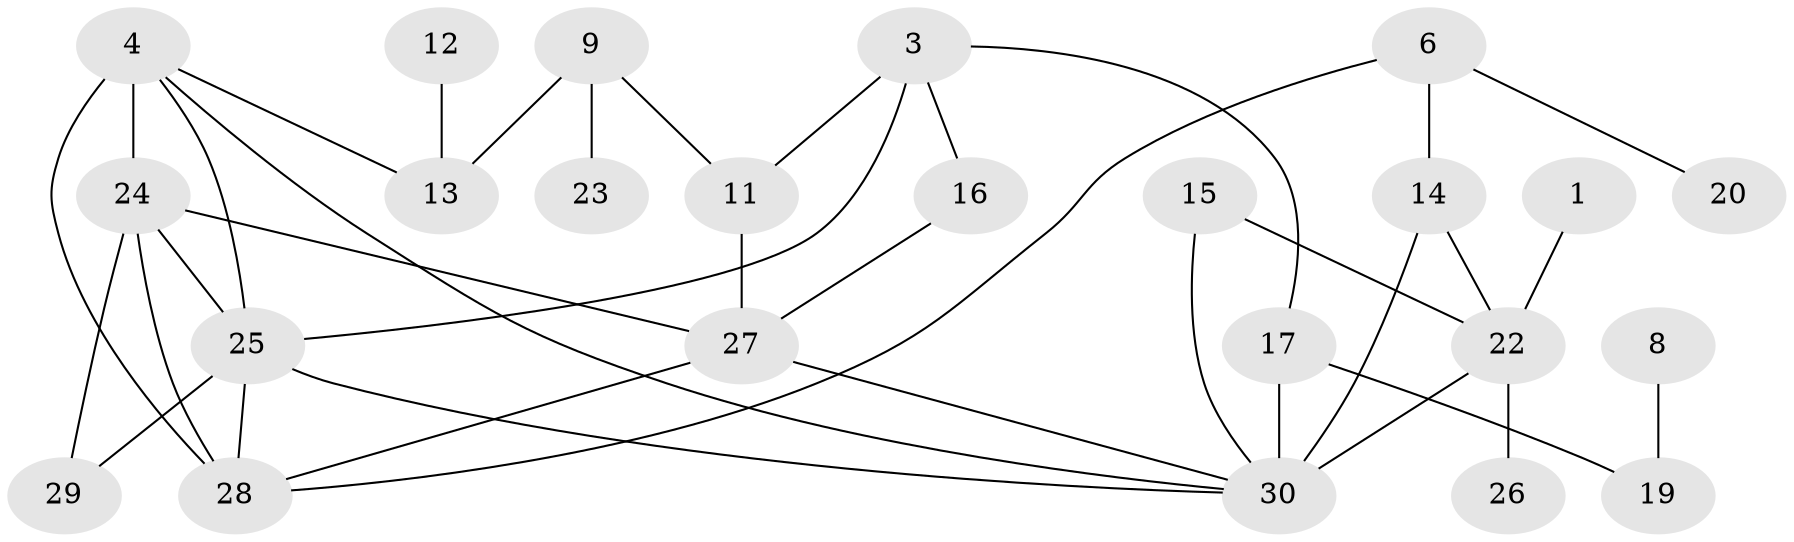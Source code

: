 // original degree distribution, {5: 0.05, 1: 0.2, 2: 0.26666666666666666, 0: 0.08333333333333333, 3: 0.18333333333333332, 4: 0.16666666666666666, 6: 0.05}
// Generated by graph-tools (version 1.1) at 2025/25/03/09/25 03:25:17]
// undirected, 24 vertices, 37 edges
graph export_dot {
graph [start="1"]
  node [color=gray90,style=filled];
  1;
  3;
  4;
  6;
  8;
  9;
  11;
  12;
  13;
  14;
  15;
  16;
  17;
  19;
  20;
  22;
  23;
  24;
  25;
  26;
  27;
  28;
  29;
  30;
  1 -- 22 [weight=1.0];
  3 -- 11 [weight=1.0];
  3 -- 16 [weight=1.0];
  3 -- 17 [weight=1.0];
  3 -- 25 [weight=1.0];
  4 -- 13 [weight=1.0];
  4 -- 24 [weight=3.0];
  4 -- 25 [weight=1.0];
  4 -- 28 [weight=1.0];
  4 -- 30 [weight=1.0];
  6 -- 14 [weight=1.0];
  6 -- 20 [weight=1.0];
  6 -- 28 [weight=1.0];
  8 -- 19 [weight=1.0];
  9 -- 11 [weight=1.0];
  9 -- 13 [weight=1.0];
  9 -- 23 [weight=1.0];
  11 -- 27 [weight=1.0];
  12 -- 13 [weight=1.0];
  14 -- 22 [weight=1.0];
  14 -- 30 [weight=1.0];
  15 -- 22 [weight=1.0];
  15 -- 30 [weight=1.0];
  16 -- 27 [weight=1.0];
  17 -- 19 [weight=1.0];
  17 -- 30 [weight=3.0];
  22 -- 26 [weight=1.0];
  22 -- 30 [weight=2.0];
  24 -- 25 [weight=2.0];
  24 -- 27 [weight=1.0];
  24 -- 28 [weight=2.0];
  24 -- 29 [weight=1.0];
  25 -- 28 [weight=1.0];
  25 -- 29 [weight=1.0];
  25 -- 30 [weight=2.0];
  27 -- 28 [weight=1.0];
  27 -- 30 [weight=1.0];
}
